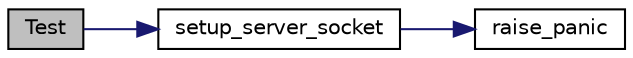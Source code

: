 digraph "Test"
{
 // LATEX_PDF_SIZE
  edge [fontname="Helvetica",fontsize="10",labelfontname="Helvetica",labelfontsize="10"];
  node [fontname="Helvetica",fontsize="10",shape=record];
  rankdir="LR";
  Node1 [label="Test",height=0.2,width=0.4,color="black", fillcolor="grey75", style="filled", fontcolor="black",tooltip=" "];
  Node1 -> Node2 [color="midnightblue",fontsize="10",style="solid",fontname="Helvetica"];
  Node2 [label="setup_server_socket",height=0.2,width=0.4,color="black", fillcolor="white", style="filled",URL="$init__socket_8h.html#a52a29341829d13d3e6bd26bfb9cd8939",tooltip="Create a listening socket."];
  Node2 -> Node3 [color="midnightblue",fontsize="10",style="solid",fontname="Helvetica"];
  Node3 [label="raise_panic",height=0.2,width=0.4,color="black", fillcolor="white", style="filled",URL="$logger_8h.html#aa3c3e5e89264af119696a729635581e4",tooltip="Log a CRITICAL error message & exit the program."];
}

